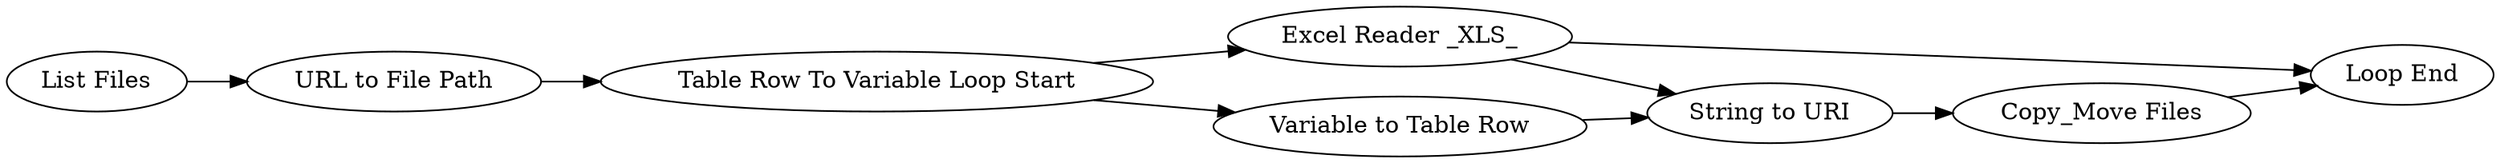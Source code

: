 digraph {
	4 -> 5
	6 -> 4
	10 -> 5
	2 -> 6
	1 -> 2
	9 -> 10
	7 -> 9
	6 -> 7
	4 -> 9
	5 [label="Loop End"]
	1 [label="List Files"]
	7 [label="Variable to Table Row"]
	9 [label="String to URI"]
	4 [label="Excel Reader _XLS_"]
	6 [label="Table Row To Variable Loop Start"]
	2 [label="URL to File Path"]
	10 [label="Copy_Move Files"]
	rankdir=LR
}
